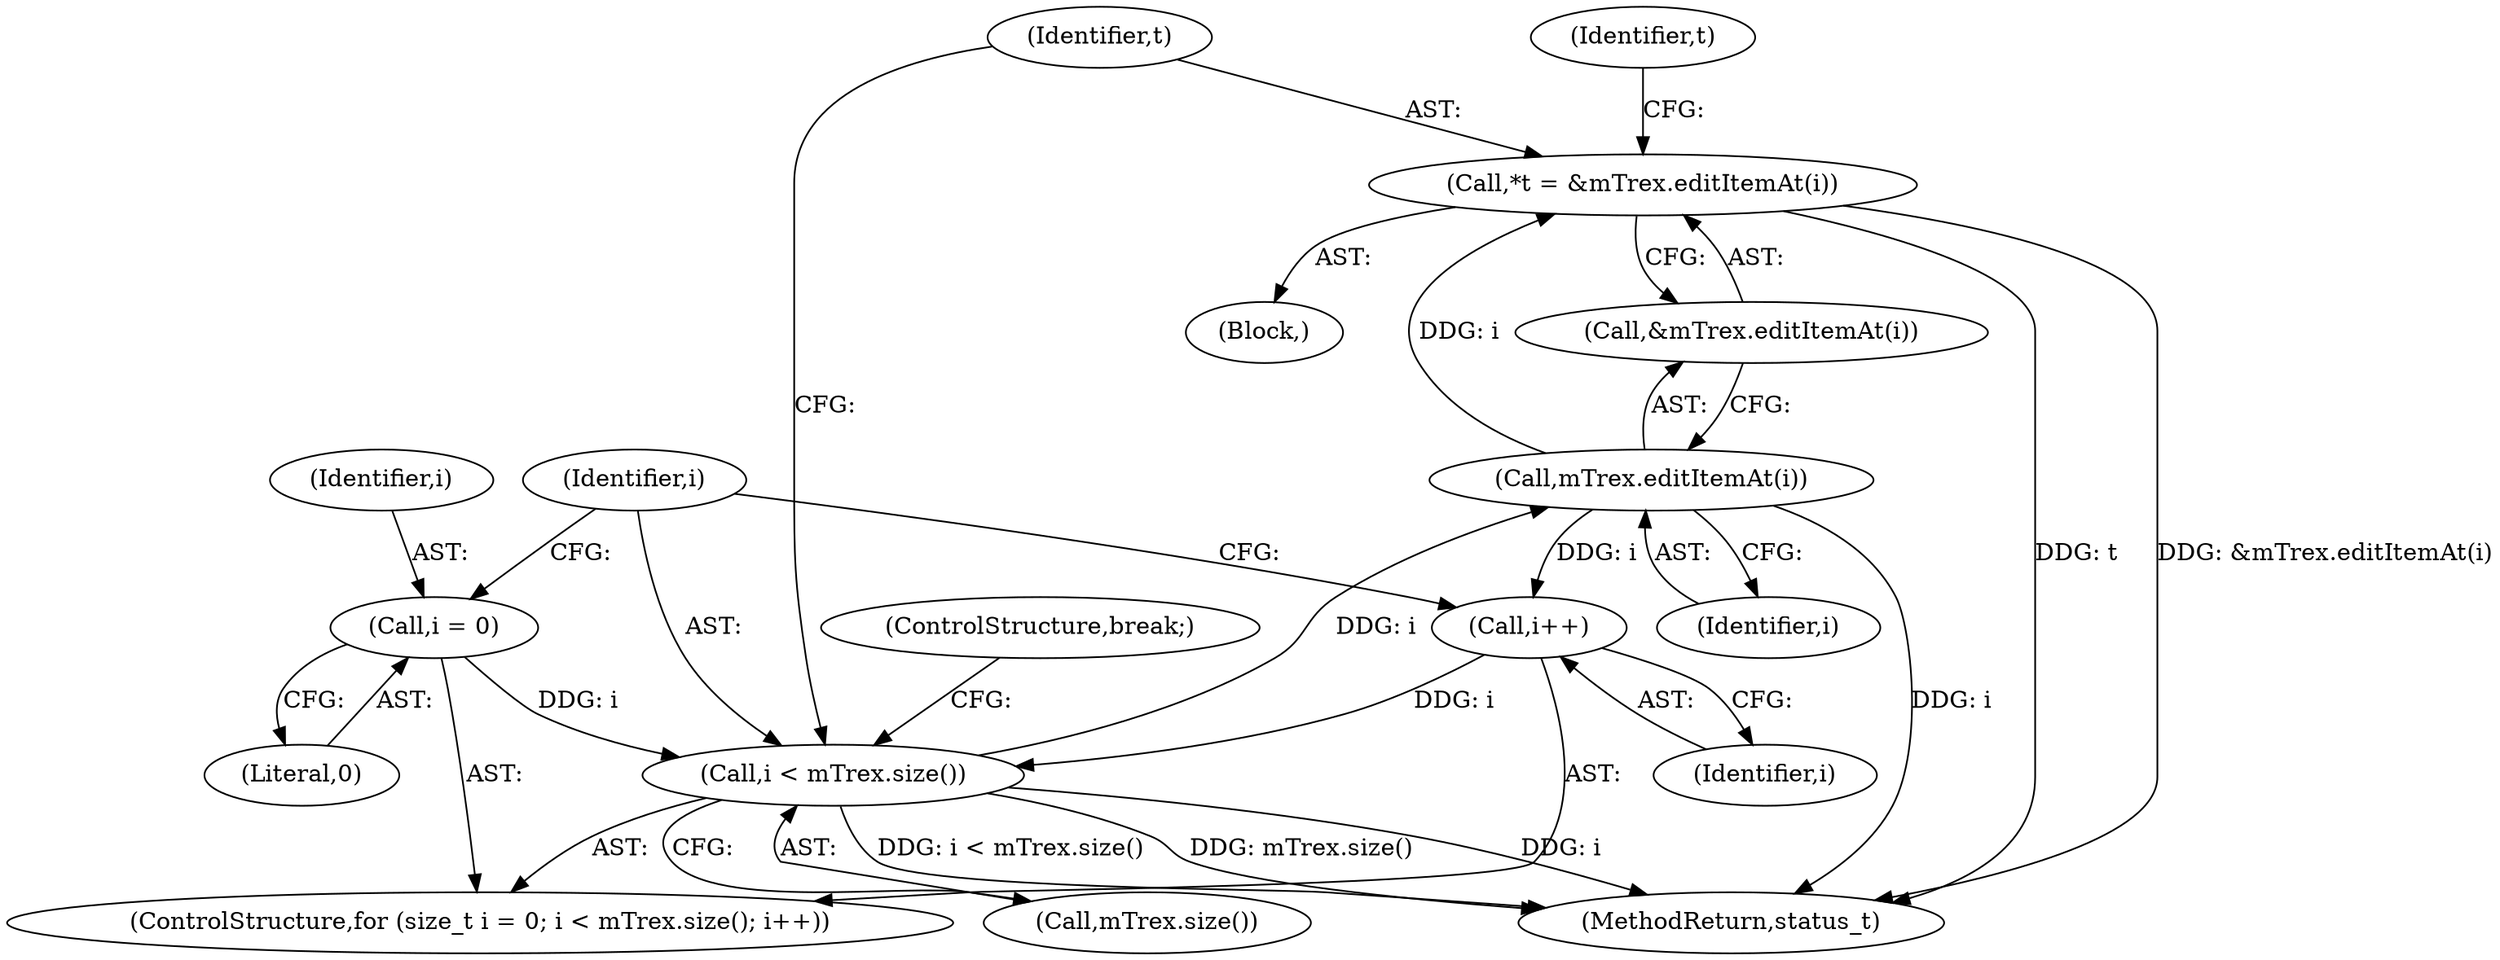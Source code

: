 digraph "0_Android_8a3a2f6ea7defe1a81bb32b3c9f3537f84749b9d@pointer" {
"1002435" [label="(Call,*t = &mTrex.editItemAt(i))"];
"1002438" [label="(Call,mTrex.editItemAt(i))"];
"1002428" [label="(Call,i < mTrex.size())"];
"1002425" [label="(Call,i = 0)"];
"1002431" [label="(Call,i++)"];
"1002430" [label="(Call,mTrex.size())"];
"1002423" [label="(ControlStructure,for (size_t i = 0; i < mTrex.size(); i++))"];
"1002428" [label="(Call,i < mTrex.size())"];
"1003923" [label="(MethodReturn,status_t)"];
"1002425" [label="(Call,i = 0)"];
"1002426" [label="(Identifier,i)"];
"1002427" [label="(Literal,0)"];
"1002436" [label="(Identifier,t)"];
"1002431" [label="(Call,i++)"];
"1002429" [label="(Identifier,i)"];
"1002443" [label="(Identifier,t)"];
"1002437" [label="(Call,&mTrex.editItemAt(i))"];
"1002435" [label="(Call,*t = &mTrex.editItemAt(i))"];
"1002433" [label="(Block,)"];
"1002432" [label="(Identifier,i)"];
"1002488" [label="(ControlStructure,break;)"];
"1002438" [label="(Call,mTrex.editItemAt(i))"];
"1002439" [label="(Identifier,i)"];
"1002435" -> "1002433"  [label="AST: "];
"1002435" -> "1002437"  [label="CFG: "];
"1002436" -> "1002435"  [label="AST: "];
"1002437" -> "1002435"  [label="AST: "];
"1002443" -> "1002435"  [label="CFG: "];
"1002435" -> "1003923"  [label="DDG: t"];
"1002435" -> "1003923"  [label="DDG: &mTrex.editItemAt(i)"];
"1002438" -> "1002435"  [label="DDG: i"];
"1002438" -> "1002437"  [label="AST: "];
"1002438" -> "1002439"  [label="CFG: "];
"1002439" -> "1002438"  [label="AST: "];
"1002437" -> "1002438"  [label="CFG: "];
"1002438" -> "1003923"  [label="DDG: i"];
"1002438" -> "1002431"  [label="DDG: i"];
"1002428" -> "1002438"  [label="DDG: i"];
"1002428" -> "1002423"  [label="AST: "];
"1002428" -> "1002430"  [label="CFG: "];
"1002429" -> "1002428"  [label="AST: "];
"1002430" -> "1002428"  [label="AST: "];
"1002436" -> "1002428"  [label="CFG: "];
"1002488" -> "1002428"  [label="CFG: "];
"1002428" -> "1003923"  [label="DDG: mTrex.size()"];
"1002428" -> "1003923"  [label="DDG: i"];
"1002428" -> "1003923"  [label="DDG: i < mTrex.size()"];
"1002425" -> "1002428"  [label="DDG: i"];
"1002431" -> "1002428"  [label="DDG: i"];
"1002425" -> "1002423"  [label="AST: "];
"1002425" -> "1002427"  [label="CFG: "];
"1002426" -> "1002425"  [label="AST: "];
"1002427" -> "1002425"  [label="AST: "];
"1002429" -> "1002425"  [label="CFG: "];
"1002431" -> "1002423"  [label="AST: "];
"1002431" -> "1002432"  [label="CFG: "];
"1002432" -> "1002431"  [label="AST: "];
"1002429" -> "1002431"  [label="CFG: "];
}
